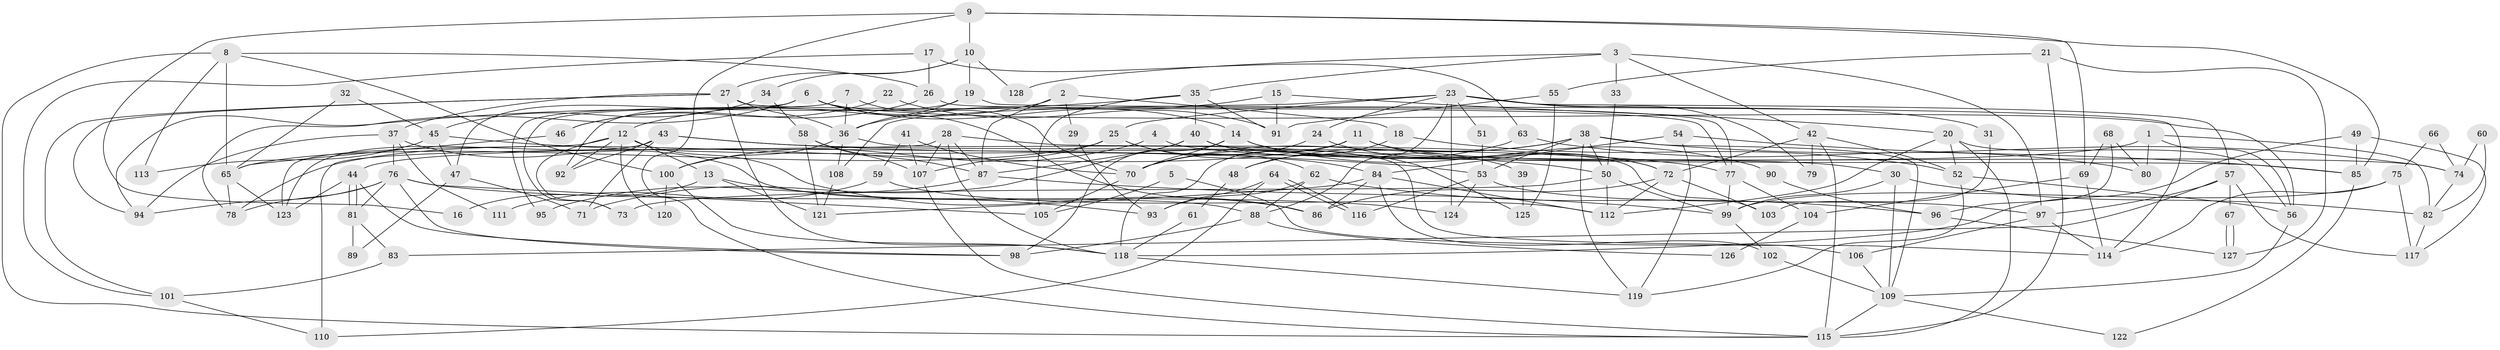 // coarse degree distribution, {7: 0.0898876404494382, 4: 0.11235955056179775, 5: 0.1797752808988764, 2: 0.1797752808988764, 8: 0.11235955056179775, 3: 0.1797752808988764, 6: 0.11235955056179775, 12: 0.011235955056179775, 9: 0.02247191011235955}
// Generated by graph-tools (version 1.1) at 2025/52/02/27/25 19:52:03]
// undirected, 128 vertices, 256 edges
graph export_dot {
graph [start="1"]
  node [color=gray90,style=filled];
  1;
  2;
  3;
  4;
  5;
  6;
  7;
  8;
  9;
  10;
  11;
  12;
  13;
  14;
  15;
  16;
  17;
  18;
  19;
  20;
  21;
  22;
  23;
  24;
  25;
  26;
  27;
  28;
  29;
  30;
  31;
  32;
  33;
  34;
  35;
  36;
  37;
  38;
  39;
  40;
  41;
  42;
  43;
  44;
  45;
  46;
  47;
  48;
  49;
  50;
  51;
  52;
  53;
  54;
  55;
  56;
  57;
  58;
  59;
  60;
  61;
  62;
  63;
  64;
  65;
  66;
  67;
  68;
  69;
  70;
  71;
  72;
  73;
  74;
  75;
  76;
  77;
  78;
  79;
  80;
  81;
  82;
  83;
  84;
  85;
  86;
  87;
  88;
  89;
  90;
  91;
  92;
  93;
  94;
  95;
  96;
  97;
  98;
  99;
  100;
  101;
  102;
  103;
  104;
  105;
  106;
  107;
  108;
  109;
  110;
  111;
  112;
  113;
  114;
  115;
  116;
  117;
  118;
  119;
  120;
  121;
  122;
  123;
  124;
  125;
  126;
  127;
  128;
  1 -- 82;
  1 -- 56;
  1 -- 44;
  1 -- 80;
  2 -- 87;
  2 -- 12;
  2 -- 18;
  2 -- 29;
  3 -- 42;
  3 -- 97;
  3 -- 33;
  3 -- 35;
  3 -- 128;
  4 -- 100;
  4 -- 74;
  5 -- 114;
  5 -- 105;
  6 -- 78;
  6 -- 56;
  6 -- 14;
  6 -- 47;
  6 -- 86;
  6 -- 95;
  7 -- 36;
  7 -- 70;
  7 -- 73;
  8 -- 65;
  8 -- 115;
  8 -- 26;
  8 -- 100;
  8 -- 113;
  9 -- 115;
  9 -- 85;
  9 -- 10;
  9 -- 16;
  9 -- 69;
  10 -- 27;
  10 -- 19;
  10 -- 34;
  10 -- 128;
  11 -- 72;
  11 -- 118;
  11 -- 30;
  11 -- 78;
  12 -- 92;
  12 -- 86;
  12 -- 13;
  12 -- 73;
  12 -- 120;
  12 -- 123;
  13 -- 121;
  13 -- 16;
  13 -- 93;
  14 -- 70;
  14 -- 39;
  14 -- 90;
  14 -- 98;
  15 -- 36;
  15 -- 20;
  15 -- 91;
  17 -- 101;
  17 -- 26;
  17 -- 63;
  18 -- 52;
  18 -- 48;
  19 -- 36;
  19 -- 92;
  19 -- 114;
  20 -- 56;
  20 -- 52;
  20 -- 112;
  20 -- 115;
  21 -- 127;
  21 -- 115;
  21 -- 55;
  22 -- 91;
  22 -- 46;
  23 -- 25;
  23 -- 108;
  23 -- 24;
  23 -- 31;
  23 -- 51;
  23 -- 57;
  23 -- 79;
  23 -- 88;
  23 -- 124;
  24 -- 72;
  24 -- 70;
  25 -- 65;
  25 -- 62;
  25 -- 84;
  25 -- 107;
  26 -- 77;
  26 -- 46;
  27 -- 118;
  27 -- 94;
  27 -- 36;
  27 -- 37;
  27 -- 77;
  27 -- 101;
  28 -- 107;
  28 -- 87;
  28 -- 103;
  28 -- 110;
  28 -- 118;
  29 -- 93;
  30 -- 109;
  30 -- 82;
  30 -- 99;
  31 -- 103;
  32 -- 45;
  32 -- 65;
  33 -- 50;
  34 -- 45;
  34 -- 58;
  35 -- 94;
  35 -- 40;
  35 -- 91;
  35 -- 105;
  36 -- 100;
  36 -- 106;
  36 -- 108;
  37 -- 88;
  37 -- 76;
  37 -- 94;
  37 -- 111;
  38 -- 50;
  38 -- 70;
  38 -- 48;
  38 -- 53;
  38 -- 74;
  38 -- 109;
  38 -- 119;
  39 -- 125;
  40 -- 87;
  40 -- 71;
  40 -- 85;
  40 -- 125;
  41 -- 70;
  41 -- 107;
  41 -- 59;
  42 -- 115;
  42 -- 72;
  42 -- 52;
  42 -- 79;
  43 -- 50;
  43 -- 123;
  43 -- 71;
  43 -- 77;
  43 -- 92;
  44 -- 81;
  44 -- 81;
  44 -- 98;
  44 -- 123;
  45 -- 53;
  45 -- 47;
  45 -- 113;
  46 -- 65;
  47 -- 71;
  47 -- 89;
  48 -- 61;
  49 -- 118;
  49 -- 117;
  49 -- 85;
  50 -- 73;
  50 -- 99;
  50 -- 112;
  51 -- 53;
  52 -- 119;
  52 -- 56;
  53 -- 124;
  53 -- 97;
  53 -- 116;
  54 -- 85;
  54 -- 84;
  54 -- 119;
  55 -- 91;
  55 -- 125;
  56 -- 109;
  57 -- 97;
  57 -- 67;
  57 -- 83;
  57 -- 117;
  58 -- 107;
  58 -- 87;
  58 -- 121;
  59 -- 112;
  59 -- 111;
  60 -- 74;
  60 -- 82;
  61 -- 118;
  62 -- 93;
  62 -- 88;
  62 -- 96;
  63 -- 70;
  63 -- 80;
  64 -- 110;
  64 -- 116;
  64 -- 116;
  64 -- 93;
  65 -- 123;
  65 -- 78;
  66 -- 74;
  66 -- 75;
  67 -- 127;
  67 -- 127;
  68 -- 80;
  68 -- 69;
  68 -- 96;
  69 -- 114;
  69 -- 104;
  70 -- 105;
  72 -- 86;
  72 -- 112;
  72 -- 103;
  74 -- 82;
  75 -- 99;
  75 -- 114;
  75 -- 117;
  76 -- 98;
  76 -- 78;
  76 -- 81;
  76 -- 94;
  76 -- 105;
  76 -- 124;
  77 -- 99;
  77 -- 104;
  81 -- 83;
  81 -- 89;
  82 -- 117;
  83 -- 101;
  84 -- 112;
  84 -- 86;
  84 -- 102;
  84 -- 121;
  85 -- 122;
  87 -- 99;
  87 -- 95;
  88 -- 98;
  88 -- 126;
  90 -- 96;
  96 -- 127;
  97 -- 106;
  97 -- 114;
  99 -- 102;
  100 -- 118;
  100 -- 120;
  101 -- 110;
  102 -- 109;
  104 -- 126;
  106 -- 109;
  107 -- 115;
  108 -- 121;
  109 -- 115;
  109 -- 122;
  118 -- 119;
}
